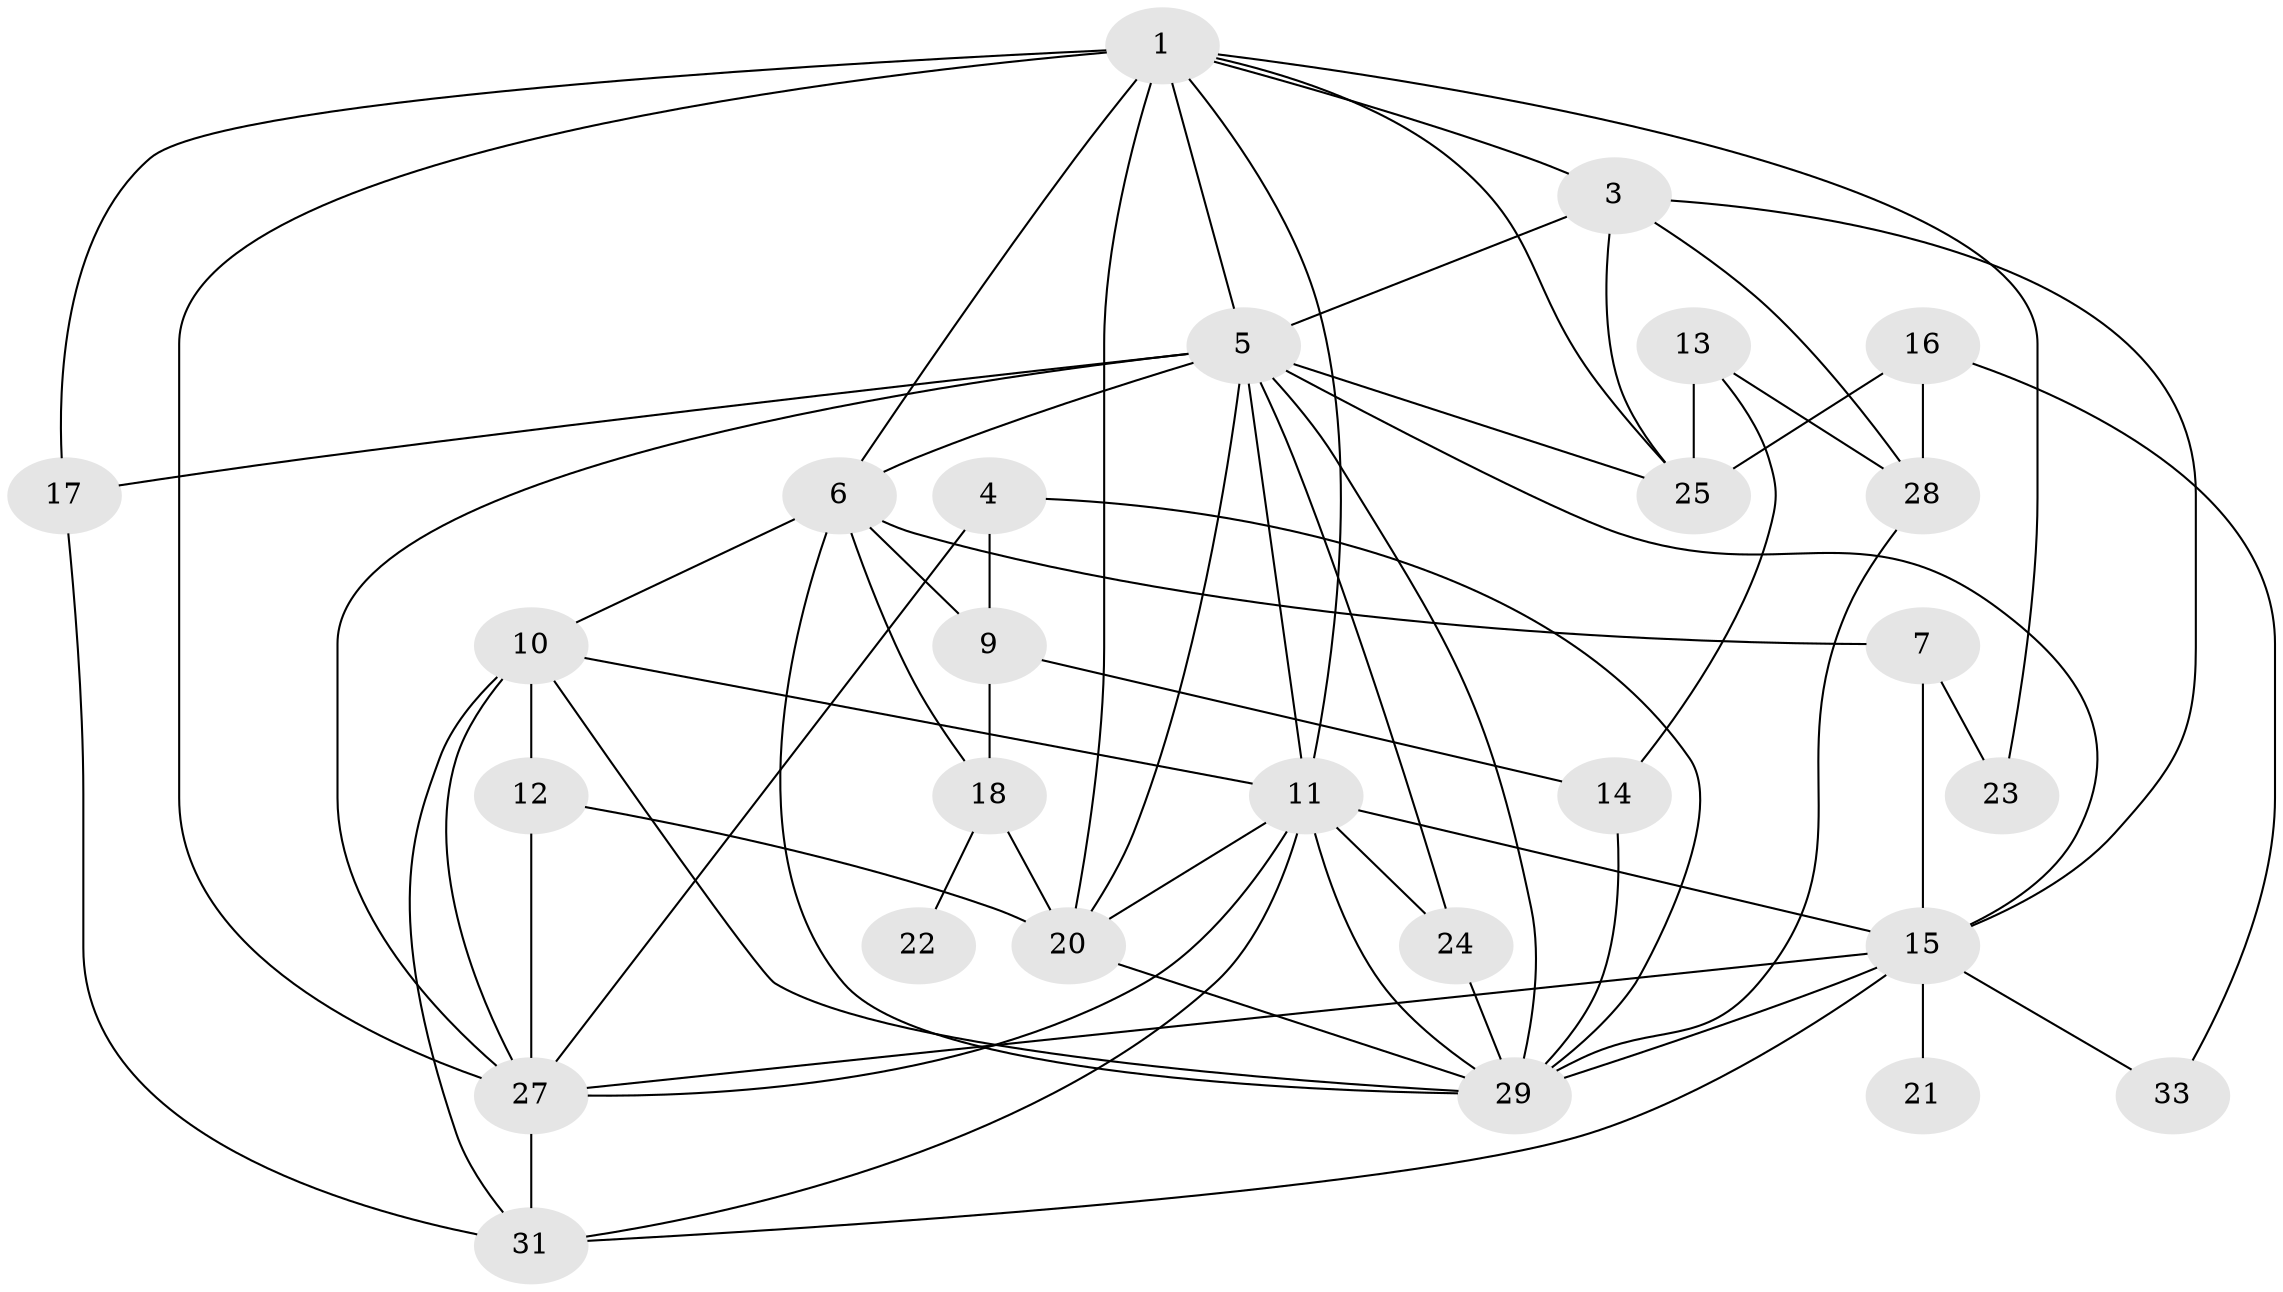 // original degree distribution, {3: 0.21929824561403508, 0: 0.07017543859649122, 2: 0.2543859649122807, 1: 0.17543859649122806, 7: 0.008771929824561403, 6: 0.043859649122807015, 5: 0.07017543859649122, 4: 0.14912280701754385, 8: 0.008771929824561403}
// Generated by graph-tools (version 1.1) at 2025/48/03/04/25 22:48:22]
// undirected, 27 vertices, 66 edges
graph export_dot {
  node [color=gray90,style=filled];
  1;
  3;
  4;
  5;
  6;
  7;
  9;
  10;
  11;
  12;
  13;
  14;
  15;
  16;
  17;
  18;
  20;
  21;
  22;
  23;
  24;
  25;
  27;
  28;
  29;
  31;
  33;
  1 -- 3 [weight=1.0];
  1 -- 5 [weight=1.0];
  1 -- 6 [weight=1.0];
  1 -- 11 [weight=1.0];
  1 -- 17 [weight=1.0];
  1 -- 20 [weight=1.0];
  1 -- 23 [weight=1.0];
  1 -- 25 [weight=1.0];
  1 -- 27 [weight=2.0];
  3 -- 5 [weight=1.0];
  3 -- 15 [weight=1.0];
  3 -- 25 [weight=1.0];
  3 -- 28 [weight=1.0];
  4 -- 9 [weight=1.0];
  4 -- 27 [weight=1.0];
  4 -- 29 [weight=1.0];
  5 -- 6 [weight=3.0];
  5 -- 11 [weight=1.0];
  5 -- 15 [weight=1.0];
  5 -- 17 [weight=1.0];
  5 -- 20 [weight=1.0];
  5 -- 24 [weight=1.0];
  5 -- 25 [weight=2.0];
  5 -- 27 [weight=1.0];
  5 -- 29 [weight=1.0];
  6 -- 7 [weight=1.0];
  6 -- 9 [weight=1.0];
  6 -- 10 [weight=1.0];
  6 -- 18 [weight=1.0];
  6 -- 29 [weight=1.0];
  7 -- 15 [weight=1.0];
  7 -- 23 [weight=1.0];
  9 -- 14 [weight=1.0];
  9 -- 18 [weight=1.0];
  10 -- 11 [weight=1.0];
  10 -- 12 [weight=1.0];
  10 -- 27 [weight=1.0];
  10 -- 29 [weight=1.0];
  10 -- 31 [weight=1.0];
  11 -- 15 [weight=1.0];
  11 -- 20 [weight=1.0];
  11 -- 24 [weight=1.0];
  11 -- 27 [weight=1.0];
  11 -- 29 [weight=1.0];
  11 -- 31 [weight=1.0];
  12 -- 20 [weight=1.0];
  12 -- 27 [weight=1.0];
  13 -- 14 [weight=1.0];
  13 -- 25 [weight=1.0];
  13 -- 28 [weight=1.0];
  14 -- 29 [weight=1.0];
  15 -- 21 [weight=1.0];
  15 -- 27 [weight=1.0];
  15 -- 29 [weight=1.0];
  15 -- 31 [weight=2.0];
  15 -- 33 [weight=1.0];
  16 -- 25 [weight=1.0];
  16 -- 28 [weight=2.0];
  16 -- 33 [weight=1.0];
  17 -- 31 [weight=1.0];
  18 -- 20 [weight=2.0];
  18 -- 22 [weight=1.0];
  20 -- 29 [weight=1.0];
  24 -- 29 [weight=1.0];
  27 -- 31 [weight=2.0];
  28 -- 29 [weight=1.0];
}
